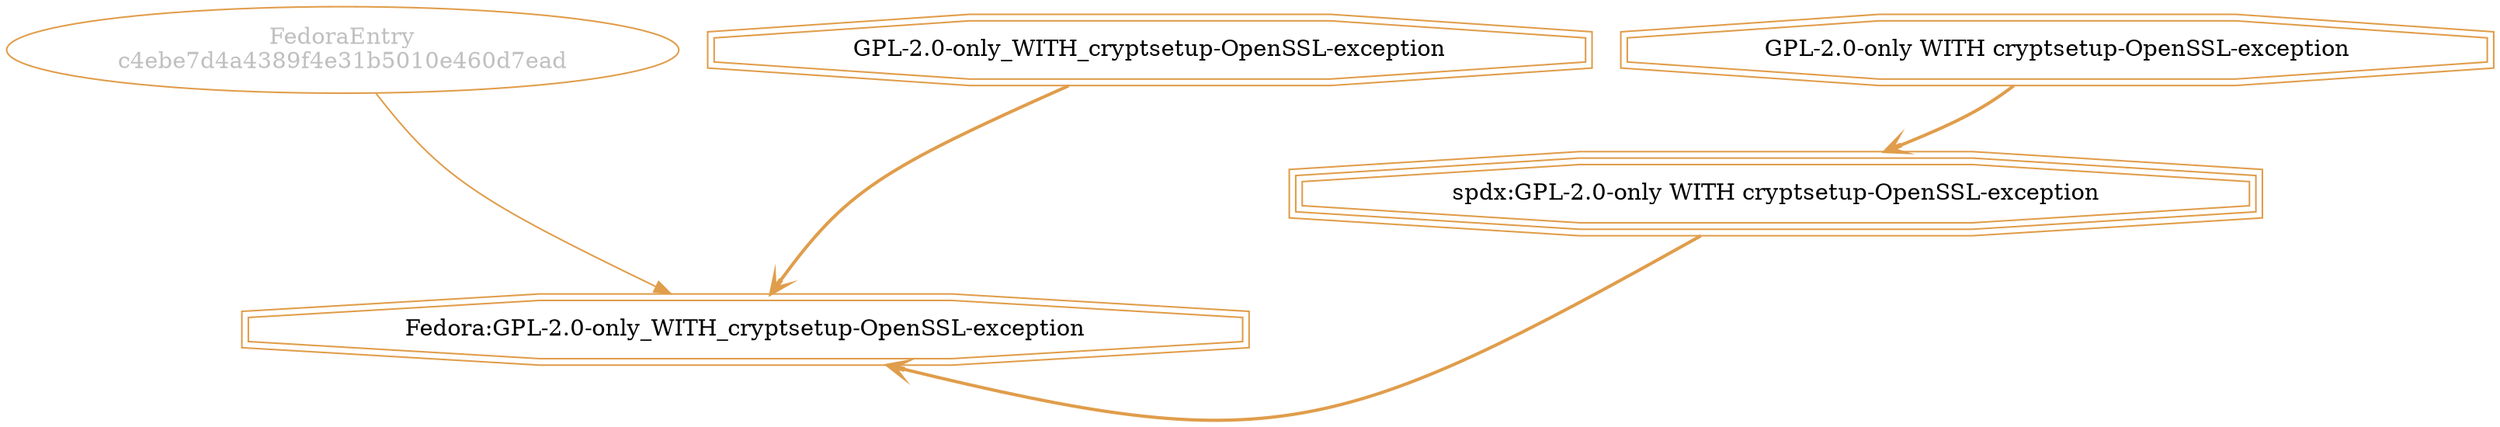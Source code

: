 strict digraph {
    node [shape=box];
    graph [splines=curved];
    6492 [label="FedoraEntry\nc4ebe7d4a4389f4e31b5010e460d7ead"
         ,fontcolor=gray
         ,color="#e09d4b"
         ,fillcolor="beige;1"
         ,shape=ellipse];
    6493 [label="Fedora:GPL-2.0-only_WITH_cryptsetup-OpenSSL-exception"
         ,color="#e09d4b"
         ,shape=doubleoctagon];
    6494 [label="GPL-2.0-only_WITH_cryptsetup-OpenSSL-exception"
         ,color="#e09d4b"
         ,shape=doubleoctagon];
    6495 [label="spdx:GPL-2.0-only WITH cryptsetup-OpenSSL-exception"
         ,color="#e09d4b"
         ,shape=tripleoctagon];
    6496 [label="GPL-2.0-only WITH cryptsetup-OpenSSL-exception"
         ,color="#e09d4b"
         ,shape=doubleoctagon];
    6492 -> 6493 [weight=0.5
                 ,color="#e09d4b"];
    6494 -> 6493 [style=bold
                 ,arrowhead=vee
                 ,weight=0.7
                 ,color="#e09d4b"];
    6495 -> 6493 [style=bold
                 ,arrowhead=vee
                 ,weight=0.7
                 ,color="#e09d4b"];
    6496 -> 6495 [style=bold
                 ,arrowhead=vee
                 ,weight=0.7
                 ,color="#e09d4b"];
}
